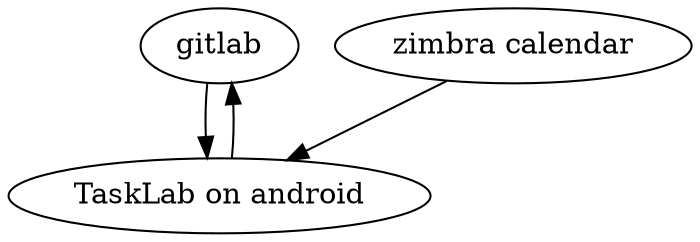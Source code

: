 digraph D {
    a [label="gitlab"]
    b [label="zimbra calendar"]
    c [label="TaskLab on android"]

    a -> c
    c -> a
    b -> c
}

